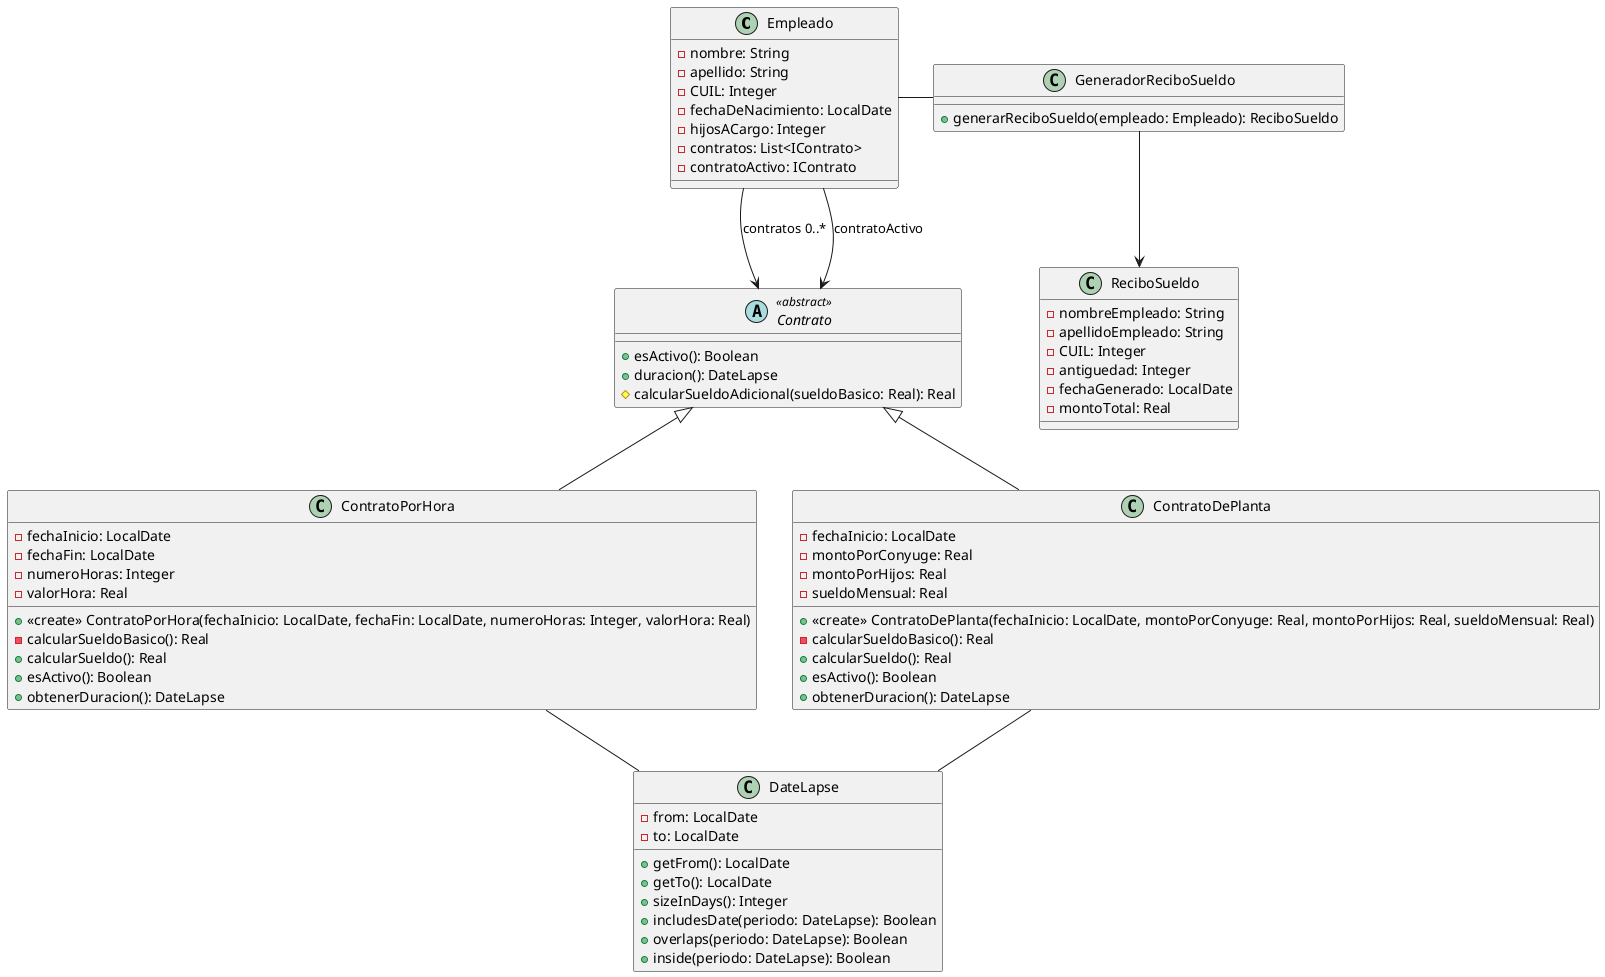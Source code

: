 @startuml

class Empleado {
-nombre: String
-apellido: String
-CUIL: Integer
-fechaDeNacimiento: LocalDate
-hijosACargo: Integer
-contratos: List<IContrato>
-contratoActivo: IContrato
}

abstract class Contrato <<abstract>> {
+esActivo(): Boolean
+duracion(): DateLapse
#calcularSueldoAdicional(sueldoBasico: Real): Real
}

class ContratoPorHora {
-fechaInicio: LocalDate
-fechaFin: LocalDate
-numeroHoras: Integer
-valorHora: Real
+<<create>> ContratoPorHora(fechaInicio: LocalDate, fechaFin: LocalDate, numeroHoras: Integer, valorHora: Real)
-calcularSueldoBasico(): Real
+calcularSueldo(): Real
+esActivo(): Boolean
+obtenerDuracion(): DateLapse
}

class ContratoDePlanta {
-fechaInicio: LocalDate
-montoPorConyuge: Real
-montoPorHijos: Real
-sueldoMensual: Real
+<<create>> ContratoDePlanta(fechaInicio: LocalDate, montoPorConyuge: Real, montoPorHijos: Real, sueldoMensual: Real)
-calcularSueldoBasico(): Real
+calcularSueldo(): Real
+esActivo(): Boolean
+obtenerDuracion(): DateLapse
}

class GeneradorReciboSueldo {
+generarReciboSueldo(empleado: Empleado): ReciboSueldo
}

class ReciboSueldo {
-nombreEmpleado: String
-apellidoEmpleado: String
-CUIL: Integer
-antiguedad: Integer
-fechaGenerado: LocalDate
-montoTotal: Real
}

class DateLapse {
-from: LocalDate
-to: LocalDate
+getFrom(): LocalDate
+getTo(): LocalDate
+sizeInDays(): Integer
+includesDate(periodo: DateLapse): Boolean
+overlaps(periodo: DateLapse): Boolean
+inside(periodo: DateLapse): Boolean
}

Contrato <|-- ContratoPorHora
Contrato <|-- ContratoDePlanta

Empleado --> Contrato: contratos 0..*
Empleado --> Contrato: contratoActivo

GeneradorReciboSueldo --> ReciboSueldo

Empleado -right- GeneradorReciboSueldo
ContratoPorHora -- DateLapse
ContratoDePlanta -- DateLapse

@enduml
